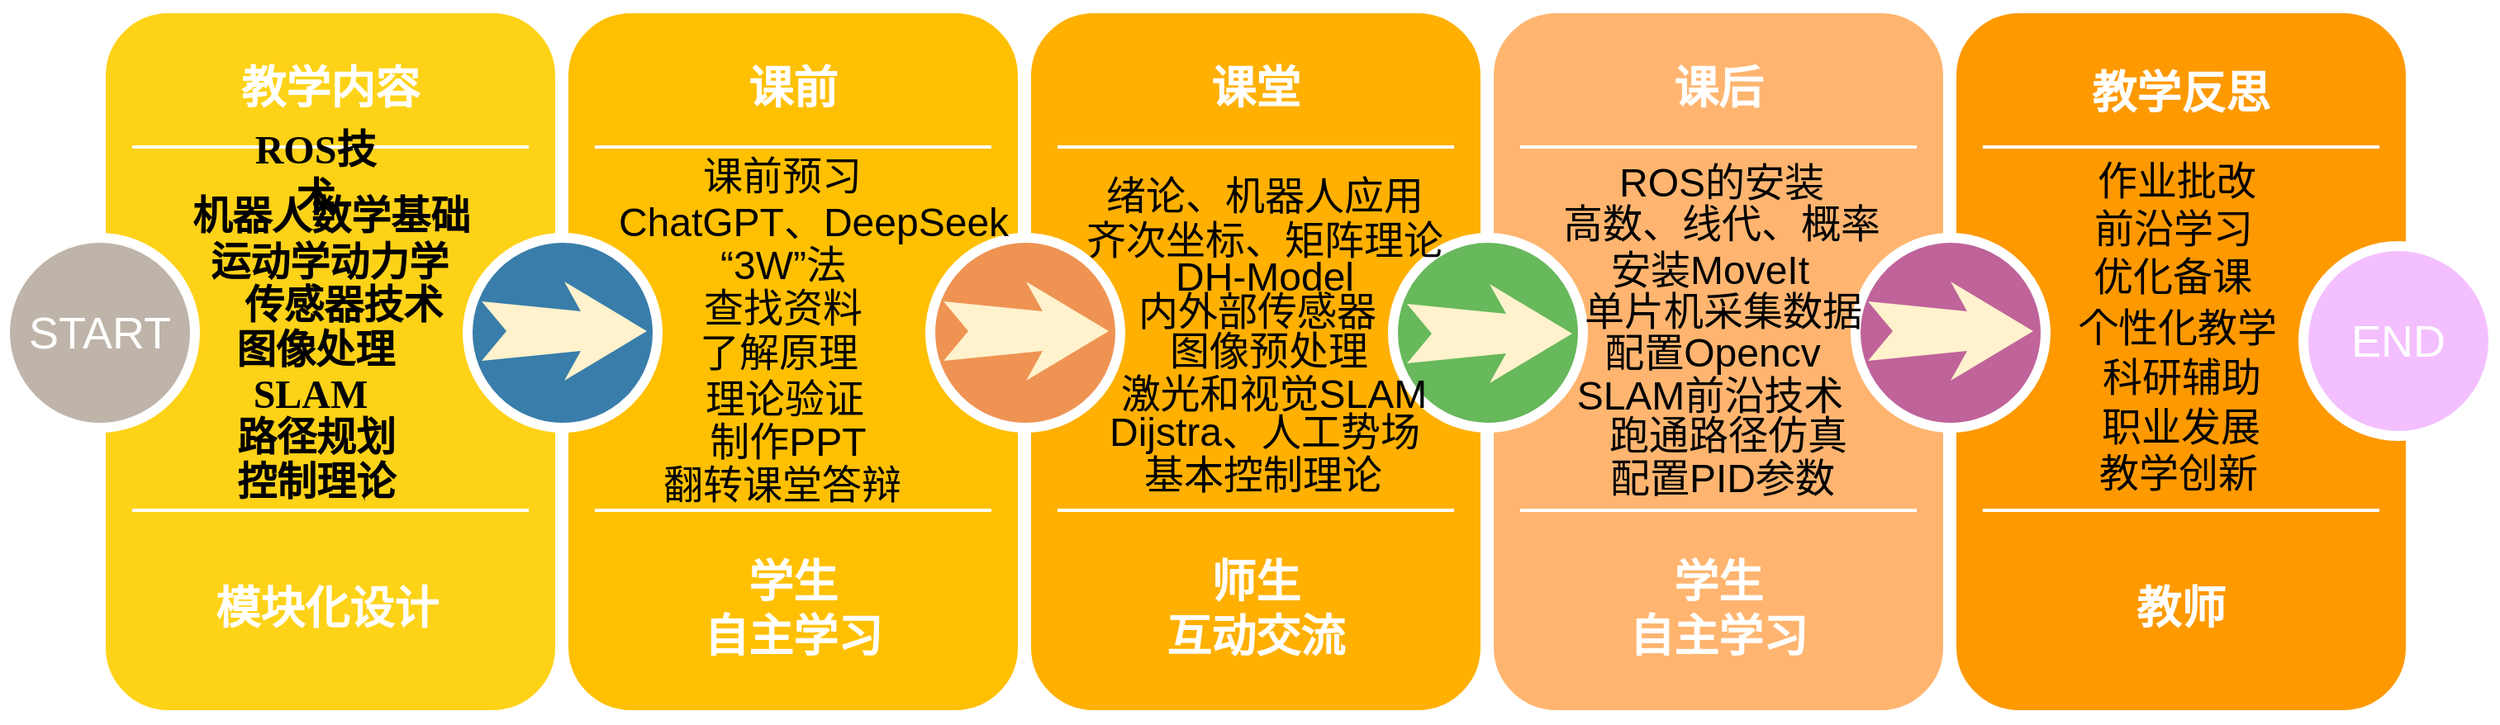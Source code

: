 <mxfile version="26.0.14">
  <diagram name="Page-1" id="12e1b939-464a-85fe-373e-61e167be1490">
    <mxGraphModel dx="1813" dy="1048" grid="1" gridSize="10" guides="1" tooltips="1" connect="1" arrows="1" fold="1" page="1" pageScale="1.5" pageWidth="1169" pageHeight="826" background="none" math="0" shadow="0">
      <root>
        <mxCell id="0" />
        <mxCell id="1" parent="0" />
        <mxCell id="tgMOHPeQEeQDc_9SaDGB-51" value="" style="whiteSpace=wrap;html=1;rounded=1;shadow=0;strokeWidth=8;fontSize=20;align=center;fillColor=light-dark(#fe9900, #7e3f03);strokeColor=#FFFFFF;" vertex="1" parent="1">
          <mxGeometry x="1436" y="405" width="280" height="430" as="geometry" />
        </mxCell>
        <mxCell id="60da8b9f42644d3a-2" value="" style="whiteSpace=wrap;html=1;rounded=1;shadow=0;strokeWidth=8;fontSize=20;align=center;fillColor=#FED217;strokeColor=#FFFFFF;" parent="1" vertex="1">
          <mxGeometry x="316" y="405" width="280" height="430" as="geometry" />
        </mxCell>
        <mxCell id="60da8b9f42644d3a-3" value="教学内容" style="text;html=1;strokeColor=none;fillColor=none;align=center;verticalAlign=middle;whiteSpace=wrap;rounded=0;shadow=0;fontSize=27;fontColor=#FFFFFF;fontStyle=1" parent="1" vertex="1">
          <mxGeometry x="316" y="425" width="280" height="60" as="geometry" />
        </mxCell>
        <mxCell id="60da8b9f42644d3a-4" value="模块化设计" style="text;html=1;strokeColor=none;fillColor=none;align=center;verticalAlign=middle;whiteSpace=wrap;rounded=0;shadow=0;fontSize=27;fontColor=#FFFFFF;fontFamily=Helvetica;fontStyle=1;" parent="1" vertex="1">
          <mxGeometry x="374" y="742.5" width="160" height="55" as="geometry" />
        </mxCell>
        <mxCell id="60da8b9f42644d3a-6" value="" style="line;strokeWidth=2;html=1;rounded=0;shadow=0;fontSize=27;align=center;fillColor=none;strokeColor=#FFFFFF;" parent="1" vertex="1">
          <mxGeometry x="336" y="485" width="240" height="10" as="geometry" />
        </mxCell>
        <mxCell id="60da8b9f42644d3a-7" value="" style="line;strokeWidth=2;html=1;rounded=0;shadow=0;fontSize=27;align=center;fillColor=none;strokeColor=#FFFFFF;" parent="1" vertex="1">
          <mxGeometry x="336" y="705" width="240" height="10" as="geometry" />
        </mxCell>
        <mxCell id="60da8b9f42644d3a-8" value="START" style="ellipse;whiteSpace=wrap;html=1;rounded=0;shadow=0;strokeWidth=6;fontSize=27;align=center;fillColor=#BFB4A9;strokeColor=#FFFFFF;fontColor=#FFFFFF;" parent="1" vertex="1">
          <mxGeometry x="259" y="545" width="115" height="115" as="geometry" />
        </mxCell>
        <mxCell id="60da8b9f42644d3a-17" value="" style="whiteSpace=wrap;html=1;rounded=1;shadow=0;strokeWidth=8;fontSize=20;align=center;fillColor=#FFC001;strokeColor=#FFFFFF;" parent="1" vertex="1">
          <mxGeometry x="596" y="405" width="280" height="430" as="geometry" />
        </mxCell>
        <mxCell id="60da8b9f42644d3a-18" value="课前" style="text;html=1;strokeColor=none;fillColor=none;align=center;verticalAlign=middle;whiteSpace=wrap;rounded=0;shadow=0;fontSize=27;fontColor=#FFFFFF;fontStyle=1;fontFamily=Helvetica;" parent="1" vertex="1">
          <mxGeometry x="596" y="425" width="280" height="60" as="geometry" />
        </mxCell>
        <mxCell id="60da8b9f42644d3a-19" value="学生&lt;div&gt;自主学习&lt;/div&gt;" style="text;html=1;strokeColor=none;fillColor=none;align=center;verticalAlign=middle;whiteSpace=wrap;rounded=0;shadow=0;fontSize=27;fontColor=#FFFFFF;fontFamily=Helvetica;fontStyle=1;" parent="1" vertex="1">
          <mxGeometry x="596" y="725" width="280" height="90" as="geometry" />
        </mxCell>
        <mxCell id="60da8b9f42644d3a-20" value="" style="line;strokeWidth=2;html=1;rounded=0;shadow=0;fontSize=27;align=center;fillColor=none;strokeColor=#FFFFFF;" parent="1" vertex="1">
          <mxGeometry x="616" y="485" width="240" height="10" as="geometry" />
        </mxCell>
        <mxCell id="60da8b9f42644d3a-21" value="" style="line;strokeWidth=2;html=1;rounded=0;shadow=0;fontSize=27;align=center;fillColor=none;strokeColor=#FFFFFF;" parent="1" vertex="1">
          <mxGeometry x="616" y="705" width="240" height="10" as="geometry" />
        </mxCell>
        <mxCell id="60da8b9f42644d3a-22" value="" style="ellipse;whiteSpace=wrap;html=1;rounded=0;shadow=0;strokeWidth=6;fontSize=14;align=center;fillColor=#397DAA;strokeColor=#FFFFFF;fontColor=#FFFFFF;" parent="1" vertex="1">
          <mxGeometry x="539" y="545" width="115" height="115" as="geometry" />
        </mxCell>
        <mxCell id="60da8b9f42644d3a-24" value="" style="whiteSpace=wrap;html=1;rounded=1;shadow=0;strokeWidth=8;fontSize=20;align=center;fillColor=#FFB001;strokeColor=#FFFFFF;" parent="1" vertex="1">
          <mxGeometry x="876" y="405" width="280" height="430" as="geometry" />
        </mxCell>
        <mxCell id="60da8b9f42644d3a-25" value="课堂" style="text;html=1;strokeColor=none;fillColor=none;align=center;verticalAlign=middle;whiteSpace=wrap;rounded=0;shadow=0;fontSize=27;fontColor=#FFFFFF;fontStyle=1;fontFamily=Helvetica;" parent="1" vertex="1">
          <mxGeometry x="876" y="425" width="280" height="60" as="geometry" />
        </mxCell>
        <mxCell id="60da8b9f42644d3a-26" value="&lt;div&gt;师生&lt;/div&gt;&lt;div&gt;互动交流&lt;/div&gt;" style="text;html=1;strokeColor=none;fillColor=none;align=center;verticalAlign=middle;whiteSpace=wrap;rounded=0;shadow=0;fontSize=27;fontColor=#FFFFFF;fontFamily=Helvetica;fontStyle=1;" parent="1" vertex="1">
          <mxGeometry x="876" y="725" width="280" height="90" as="geometry" />
        </mxCell>
        <mxCell id="60da8b9f42644d3a-27" value="" style="line;strokeWidth=2;html=1;rounded=0;shadow=0;fontSize=27;align=center;fillColor=none;strokeColor=#FFFFFF;" parent="1" vertex="1">
          <mxGeometry x="896" y="485" width="240" height="10" as="geometry" />
        </mxCell>
        <mxCell id="60da8b9f42644d3a-28" value="" style="line;strokeWidth=2;html=1;rounded=0;shadow=0;fontSize=27;align=center;fillColor=none;strokeColor=#FFFFFF;" parent="1" vertex="1">
          <mxGeometry x="896" y="705" width="240" height="10" as="geometry" />
        </mxCell>
        <mxCell id="60da8b9f42644d3a-29" value="" style="ellipse;whiteSpace=wrap;html=1;rounded=0;shadow=0;strokeWidth=6;fontSize=14;align=center;fillColor=#EF9353;strokeColor=#FFFFFF;fontColor=#FFFFFF;" parent="1" vertex="1">
          <mxGeometry x="819" y="545" width="115" height="115" as="geometry" />
        </mxCell>
        <mxCell id="60da8b9f42644d3a-30" value="" style="html=1;shadow=0;dashed=0;align=center;verticalAlign=middle;shape=mxgraph.arrows2.stylisedArrow;dy=0.6;dx=40;notch=15;feather=0.4;rounded=0;strokeWidth=1;fontSize=27;strokeColor=none;fillColor=#fff2cc;" parent="1" vertex="1">
          <mxGeometry x="547.5" y="571.5" width="100" height="60" as="geometry" />
        </mxCell>
        <mxCell id="60da8b9f42644d3a-31" value="" style="whiteSpace=wrap;html=1;rounded=1;shadow=0;strokeWidth=8;fontSize=20;align=center;fillColor=light-dark(#ffb570, #af5800);strokeColor=#FFFFFF;" parent="1" vertex="1">
          <mxGeometry x="1156" y="405" width="280" height="430" as="geometry" />
        </mxCell>
        <mxCell id="60da8b9f42644d3a-32" value="课后" style="text;html=1;strokeColor=none;fillColor=none;align=center;verticalAlign=middle;whiteSpace=wrap;rounded=0;shadow=0;fontSize=27;fontColor=#FFFFFF;fontStyle=1;fontFamily=Helvetica;" parent="1" vertex="1">
          <mxGeometry x="1156" y="425" width="280" height="60" as="geometry" />
        </mxCell>
        <mxCell id="60da8b9f42644d3a-34" value="" style="line;strokeWidth=2;html=1;rounded=0;shadow=0;fontSize=27;align=center;fillColor=none;strokeColor=#FFFFFF;" parent="1" vertex="1">
          <mxGeometry x="1176" y="485" width="240" height="10" as="geometry" />
        </mxCell>
        <mxCell id="60da8b9f42644d3a-35" value="" style="line;strokeWidth=2;html=1;rounded=0;shadow=0;fontSize=27;align=center;fillColor=none;strokeColor=#FFFFFF;" parent="1" vertex="1">
          <mxGeometry x="1176" y="705" width="240" height="10" as="geometry" />
        </mxCell>
        <mxCell id="60da8b9f42644d3a-36" value="" style="ellipse;whiteSpace=wrap;html=1;rounded=0;shadow=0;strokeWidth=6;fontSize=14;align=center;fillColor=#68B85C;strokeColor=#FFFFFF;fontColor=#FFFFFF;" parent="1" vertex="1">
          <mxGeometry x="1099" y="545" width="115" height="115" as="geometry" />
        </mxCell>
        <mxCell id="60da8b9f42644d3a-37" value="" style="html=1;shadow=0;dashed=0;align=center;verticalAlign=middle;shape=mxgraph.arrows2.stylisedArrow;dy=0.6;dx=40;notch=15;feather=0.4;rounded=0;strokeWidth=1;fontSize=27;strokeColor=none;fillColor=#fff2cc;" parent="1" vertex="1">
          <mxGeometry x="1107.5" y="573" width="100" height="60" as="geometry" />
        </mxCell>
        <mxCell id="60da8b9f42644d3a-38" value="" style="ellipse;whiteSpace=wrap;html=1;rounded=0;shadow=0;strokeWidth=6;fontSize=14;align=center;fillColor=#BF639A;strokeColor=#FFFFFF;fontColor=#FFFFFF;" parent="1" vertex="1">
          <mxGeometry x="1379" y="545" width="115" height="115" as="geometry" />
        </mxCell>
        <mxCell id="tgMOHPeQEeQDc_9SaDGB-15" value="学生&lt;div&gt;自主学习&lt;/div&gt;" style="text;html=1;strokeColor=none;fillColor=none;align=center;verticalAlign=middle;whiteSpace=wrap;rounded=0;shadow=0;fontSize=27;fontColor=#FFFFFF;fontFamily=Helvetica;fontStyle=1;" vertex="1" parent="1">
          <mxGeometry x="1156" y="725" width="280" height="90" as="geometry" />
        </mxCell>
        <mxCell id="tgMOHPeQEeQDc_9SaDGB-16" value="" style="html=1;shadow=0;dashed=0;align=center;verticalAlign=middle;shape=mxgraph.arrows2.stylisedArrow;dy=0.6;dx=40;notch=15;feather=0.4;rounded=0;strokeWidth=1;fontSize=27;strokeColor=none;fillColor=#fff2cc;" vertex="1" parent="1">
          <mxGeometry x="827" y="571.5" width="100" height="60" as="geometry" />
        </mxCell>
        <mxCell id="tgMOHPeQEeQDc_9SaDGB-37" value="" style="group" vertex="1" connectable="0" parent="1">
          <mxGeometry x="360.5" y="495.5" width="191" height="215" as="geometry" />
        </mxCell>
        <mxCell id="tgMOHPeQEeQDc_9SaDGB-3" value="&lt;span style=&quot;font-family: 宋体; text-align: justify;&quot;&gt;ROS技术&lt;/span&gt;" style="rounded=0;whiteSpace=wrap;html=1;fontSize=24;strokeColor=none;rotation=0;opacity=0;fontStyle=1" vertex="1" parent="tgMOHPeQEeQDc_9SaDGB-37">
          <mxGeometry x="37.768" width="98.198" height="20" as="geometry" />
        </mxCell>
        <mxCell id="tgMOHPeQEeQDc_9SaDGB-4" value="&lt;span style=&quot;font-family: 宋体; text-align: justify;&quot;&gt;机器人&lt;/span&gt;&lt;span style=&quot;font-family: 宋体; text-align: justify; background-color: transparent; color: light-dark(rgb(0, 0, 0), rgb(255, 255, 255));&quot;&gt;数学基础&lt;/span&gt;" style="rounded=0;whiteSpace=wrap;html=1;fontSize=24;strokeColor=none;opacity=0;fontStyle=1" vertex="1" parent="tgMOHPeQEeQDc_9SaDGB-37">
          <mxGeometry y="9" width="191" height="55" as="geometry" />
        </mxCell>
        <mxCell id="tgMOHPeQEeQDc_9SaDGB-5" value="&lt;span style=&quot;font-family: 宋体; text-align: justify;&quot;&gt;运动学&lt;/span&gt;&lt;span style=&quot;font-family: 宋体; text-align: justify; background-color: transparent; color: light-dark(rgb(0, 0, 0), rgb(255, 255, 255));&quot;&gt;动力学&lt;/span&gt;" style="rounded=0;whiteSpace=wrap;html=1;fontSize=24;strokeColor=none;opacity=0;fontStyle=1" vertex="1" parent="tgMOHPeQEeQDc_9SaDGB-37">
          <mxGeometry x="11.87" y="44" width="167.26" height="40" as="geometry" />
        </mxCell>
        <mxCell id="tgMOHPeQEeQDc_9SaDGB-6" value="&lt;span style=&quot;font-family: 宋体; text-align: justify;&quot;&gt;传感器技术&lt;/span&gt;" style="rounded=0;whiteSpace=wrap;html=1;fontSize=24;strokeColor=none;rotation=0;opacity=0;fontStyle=1" vertex="1" parent="tgMOHPeQEeQDc_9SaDGB-37">
          <mxGeometry x="33.992" y="81" width="139.743" height="19.31" as="geometry" />
        </mxCell>
        <mxCell id="tgMOHPeQEeQDc_9SaDGB-7" value="&lt;span style=&quot;font-family: 宋体; text-align: justify;&quot;&gt;图像处理&lt;/span&gt;" style="rounded=0;whiteSpace=wrap;html=1;fontSize=24;strokeColor=none;rotation=0;opacity=0;fontStyle=1" vertex="1" parent="tgMOHPeQEeQDc_9SaDGB-37">
          <mxGeometry x="32.912" y="100" width="107.91" height="35" as="geometry" />
        </mxCell>
        <mxCell id="tgMOHPeQEeQDc_9SaDGB-8" value="&lt;span style=&quot;font-family: 宋体; text-align: justify;&quot;&gt;路径规划&lt;/span&gt;" style="rounded=0;whiteSpace=wrap;html=1;fontSize=24;strokeColor=none;opacity=0;fontStyle=1" vertex="1" parent="tgMOHPeQEeQDc_9SaDGB-37">
          <mxGeometry x="32.912" y="158" width="108.989" height="25" as="geometry" />
        </mxCell>
        <mxCell id="tgMOHPeQEeQDc_9SaDGB-9" value="&lt;span style=&quot;font-family: 宋体; text-align: justify;&quot;&gt;控制理论&lt;/span&gt;" style="rounded=0;whiteSpace=wrap;html=1;fontSize=24;strokeColor=none;rotation=0;opacity=0;fontStyle=1" vertex="1" parent="tgMOHPeQEeQDc_9SaDGB-37">
          <mxGeometry x="33.992" y="180" width="106.831" height="35" as="geometry" />
        </mxCell>
        <mxCell id="tgMOHPeQEeQDc_9SaDGB-10" value="&lt;span style=&quot;font-family: 宋体; text-align: justify;&quot;&gt;SLAM&lt;/span&gt;" style="rounded=0;whiteSpace=wrap;html=1;fontSize=24;strokeColor=none;opacity=0;fontStyle=1" vertex="1" parent="tgMOHPeQEeQDc_9SaDGB-37">
          <mxGeometry x="37.768" y="134" width="91.723" height="20" as="geometry" />
        </mxCell>
        <mxCell id="tgMOHPeQEeQDc_9SaDGB-38" value="" style="group" vertex="1" connectable="0" parent="1">
          <mxGeometry x="628" y="488" width="241" height="228" as="geometry" />
        </mxCell>
        <mxCell id="tgMOHPeQEeQDc_9SaDGB-17" value="课前预习" style="text;html=1;align=center;verticalAlign=middle;whiteSpace=wrap;rounded=0;fontSize=24;rotation=0;direction=west;fontStyle=0" vertex="1" parent="tgMOHPeQEeQDc_9SaDGB-38">
          <mxGeometry x="49" width="105" height="40" as="geometry" />
        </mxCell>
        <mxCell id="tgMOHPeQEeQDc_9SaDGB-18" value="ChatGPT、DeepSeek" style="text;html=1;align=center;verticalAlign=middle;whiteSpace=wrap;rounded=0;rotation=0;fontSize=24;direction=west;" vertex="1" parent="tgMOHPeQEeQDc_9SaDGB-38">
          <mxGeometry y="10" width="241" height="75" as="geometry" />
        </mxCell>
        <mxCell id="tgMOHPeQEeQDc_9SaDGB-19" value="“3W”法" style="text;html=1;align=center;verticalAlign=middle;whiteSpace=wrap;rounded=0;rotation=0;fontSize=24;direction=west;fontStyle=0" vertex="1" parent="tgMOHPeQEeQDc_9SaDGB-38">
          <mxGeometry x="23.5" y="56" width="156" height="36" as="geometry" />
        </mxCell>
        <mxCell id="tgMOHPeQEeQDc_9SaDGB-20" value="翻转课堂答辩" style="text;html=1;align=center;verticalAlign=middle;whiteSpace=wrap;rounded=0;fontSize=24;rotation=0;direction=west;fontStyle=0" vertex="1" parent="tgMOHPeQEeQDc_9SaDGB-38">
          <mxGeometry x="22.14" y="186" width="158.72" height="42" as="geometry" />
        </mxCell>
        <mxCell id="tgMOHPeQEeQDc_9SaDGB-21" value="了解原理" style="text;html=1;align=center;verticalAlign=middle;whiteSpace=wrap;rounded=0;fontSize=24;rotation=0;direction=west;fontStyle=0" vertex="1" parent="tgMOHPeQEeQDc_9SaDGB-38">
          <mxGeometry x="46.5" y="110" width="105" height="34" as="geometry" />
        </mxCell>
        <mxCell id="tgMOHPeQEeQDc_9SaDGB-22" value="理论验证" style="text;html=1;align=center;verticalAlign=middle;whiteSpace=wrap;rounded=0;fontSize=24;rotation=0;direction=west;fontStyle=0" vertex="1" parent="tgMOHPeQEeQDc_9SaDGB-38">
          <mxGeometry x="53" y="127" width="100" height="56" as="geometry" />
        </mxCell>
        <mxCell id="tgMOHPeQEeQDc_9SaDGB-23" value="查找资料" style="text;html=1;align=center;verticalAlign=middle;whiteSpace=wrap;rounded=0;fontSize=24;rotation=0;direction=west;fontStyle=0" vertex="1" parent="tgMOHPeQEeQDc_9SaDGB-38">
          <mxGeometry x="51.5" y="85" width="100" height="30" as="geometry" />
        </mxCell>
        <mxCell id="tgMOHPeQEeQDc_9SaDGB-24" value="制作PPT" style="text;html=1;align=center;verticalAlign=middle;whiteSpace=wrap;rounded=0;fontSize=24;rotation=0;direction=west;fontStyle=0" vertex="1" parent="tgMOHPeQEeQDc_9SaDGB-38">
          <mxGeometry x="29.5" y="166" width="150" height="30" as="geometry" />
        </mxCell>
        <mxCell id="tgMOHPeQEeQDc_9SaDGB-39" value="" style="group" vertex="1" connectable="0" parent="1">
          <mxGeometry x="876" y="504.5" width="291" height="206" as="geometry" />
        </mxCell>
        <mxCell id="tgMOHPeQEeQDc_9SaDGB-28" value="绪论、机器人应用" style="text;html=1;align=center;verticalAlign=middle;whiteSpace=wrap;rounded=0;fontSize=24;rotation=0;" vertex="1" parent="tgMOHPeQEeQDc_9SaDGB-39">
          <mxGeometry x="44.25" width="202.5" height="30" as="geometry" />
        </mxCell>
        <mxCell id="tgMOHPeQEeQDc_9SaDGB-29" value="齐次坐标、矩阵理论" style="text;html=1;align=center;verticalAlign=middle;whiteSpace=wrap;rounded=0;fontSize=24;rotation=0;" vertex="1" parent="tgMOHPeQEeQDc_9SaDGB-39">
          <mxGeometry x="31.25" y="27.5" width="228.5" height="30" as="geometry" />
        </mxCell>
        <mxCell id="tgMOHPeQEeQDc_9SaDGB-30" value="DH-Model" style="text;html=1;align=center;verticalAlign=middle;whiteSpace=wrap;rounded=0;fontSize=24;rotation=0;" vertex="1" parent="tgMOHPeQEeQDc_9SaDGB-39">
          <mxGeometry x="11" y="49" width="269" height="30" as="geometry" />
        </mxCell>
        <mxCell id="tgMOHPeQEeQDc_9SaDGB-31" value="内外部传感器" style="text;html=1;align=center;verticalAlign=middle;whiteSpace=wrap;rounded=0;fontSize=24;rotation=0;" vertex="1" parent="tgMOHPeQEeQDc_9SaDGB-39">
          <mxGeometry x="44.25" y="63.15" width="194" height="45" as="geometry" />
        </mxCell>
        <mxCell id="tgMOHPeQEeQDc_9SaDGB-32" value="图像预处理" style="text;html=1;align=center;verticalAlign=middle;whiteSpace=wrap;rounded=0;fontSize=24;rotation=0;" vertex="1" parent="tgMOHPeQEeQDc_9SaDGB-39">
          <mxGeometry x="44.25" y="87" width="208" height="45" as="geometry" />
        </mxCell>
        <mxCell id="tgMOHPeQEeQDc_9SaDGB-33" value="激光和视觉SLAM" style="text;html=1;align=center;verticalAlign=middle;whiteSpace=wrap;rounded=0;fontSize=24;rotation=0;" vertex="1" parent="tgMOHPeQEeQDc_9SaDGB-39">
          <mxGeometry x="28.75" y="119" width="244" height="32" as="geometry" />
        </mxCell>
        <mxCell id="tgMOHPeQEeQDc_9SaDGB-34" value="Dijstra、人工势场" style="text;html=1;align=center;verticalAlign=middle;whiteSpace=wrap;rounded=0;fontSize=24;rotation=0;" vertex="1" parent="tgMOHPeQEeQDc_9SaDGB-39">
          <mxGeometry x="31.25" y="150" width="229" height="16" as="geometry" />
        </mxCell>
        <mxCell id="tgMOHPeQEeQDc_9SaDGB-35" value="基本控制理论" style="text;html=1;align=center;verticalAlign=middle;whiteSpace=wrap;rounded=0;fontSize=24;rotation=0;" vertex="1" parent="tgMOHPeQEeQDc_9SaDGB-39">
          <mxGeometry x="-1" y="162" width="291" height="45" as="geometry" />
        </mxCell>
        <mxCell id="tgMOHPeQEeQDc_9SaDGB-49" value="" style="group" vertex="1" connectable="0" parent="1">
          <mxGeometry x="1190" y="492" width="205" height="221" as="geometry" />
        </mxCell>
        <mxCell id="tgMOHPeQEeQDc_9SaDGB-41" value="&lt;div&gt;ROS的安装&lt;/div&gt;" style="text;html=1;align=center;verticalAlign=middle;whiteSpace=wrap;rounded=0;fontSize=24;rotation=0;" vertex="1" parent="tgMOHPeQEeQDc_9SaDGB-49">
          <mxGeometry x="34.37" width="147.5" height="40" as="geometry" />
        </mxCell>
        <mxCell id="tgMOHPeQEeQDc_9SaDGB-42" value="高数、线代、&lt;span style=&quot;background-color: transparent; color: light-dark(rgb(0, 0, 0), rgb(255, 255, 255));&quot;&gt;概率&lt;/span&gt;" style="text;html=1;align=center;verticalAlign=middle;whiteSpace=wrap;rounded=0;fontSize=24;rotation=0;" vertex="1" parent="tgMOHPeQEeQDc_9SaDGB-49">
          <mxGeometry x="11.25" y="30" width="193.75" height="30" as="geometry" />
        </mxCell>
        <mxCell id="tgMOHPeQEeQDc_9SaDGB-43" value="安装MoveIt" style="text;html=1;align=center;verticalAlign=middle;whiteSpace=wrap;rounded=0;fontSize=24;rotation=0;" vertex="1" parent="tgMOHPeQEeQDc_9SaDGB-49">
          <mxGeometry x="11.25" y="50" width="180" height="45" as="geometry" />
        </mxCell>
        <mxCell id="tgMOHPeQEeQDc_9SaDGB-44" value="单片机&lt;span style=&quot;background-color: transparent; color: light-dark(rgb(0, 0, 0), rgb(255, 255, 255));&quot;&gt;采集数据&lt;/span&gt;" style="text;html=1;align=center;verticalAlign=middle;whiteSpace=wrap;rounded=0;fontSize=24;rotation=0;" vertex="1" parent="tgMOHPeQEeQDc_9SaDGB-49">
          <mxGeometry x="23.87" y="75" width="170" height="45" as="geometry" />
        </mxCell>
        <mxCell id="tgMOHPeQEeQDc_9SaDGB-45" value="配置&lt;span style=&quot;background-color: transparent; color: light-dark(rgb(0, 0, 0), rgb(255, 255, 255));&quot;&gt;Opencv&lt;/span&gt;" style="text;html=1;align=center;verticalAlign=middle;whiteSpace=wrap;rounded=0;fontSize=24;rotation=0;" vertex="1" parent="tgMOHPeQEeQDc_9SaDGB-49">
          <mxGeometry y="100" width="205" height="45" as="geometry" />
        </mxCell>
        <mxCell id="tgMOHPeQEeQDc_9SaDGB-46" value="SLAM前沿技术" style="text;html=1;align=center;verticalAlign=middle;whiteSpace=wrap;rounded=0;fontSize=24;rotation=0;" vertex="1" parent="tgMOHPeQEeQDc_9SaDGB-49">
          <mxGeometry x="16.25" y="126" width="170" height="45" as="geometry" />
        </mxCell>
        <mxCell id="tgMOHPeQEeQDc_9SaDGB-47" value="跑通&lt;span style=&quot;background-color: transparent; color: light-dark(rgb(0, 0, 0), rgb(255, 255, 255));&quot;&gt;路径仿真&lt;/span&gt;" style="text;html=1;align=center;verticalAlign=middle;whiteSpace=wrap;rounded=0;fontSize=24;rotation=0;" vertex="1" parent="tgMOHPeQEeQDc_9SaDGB-49">
          <mxGeometry x="29.87" y="150" width="164" height="45" as="geometry" />
        </mxCell>
        <mxCell id="tgMOHPeQEeQDc_9SaDGB-48" value="配置PID参数" style="text;html=1;align=center;verticalAlign=middle;whiteSpace=wrap;rounded=0;fontSize=24;rotation=0;" vertex="1" parent="tgMOHPeQEeQDc_9SaDGB-49">
          <mxGeometry x="34.37" y="176" width="149" height="45" as="geometry" />
        </mxCell>
        <mxCell id="tgMOHPeQEeQDc_9SaDGB-50" value="" style="html=1;shadow=0;dashed=0;align=center;verticalAlign=middle;shape=mxgraph.arrows2.stylisedArrow;dy=0.6;dx=40;notch=15;feather=0.4;rounded=0;strokeWidth=1;fontSize=27;strokeColor=none;fillColor=#fff2cc;" vertex="1" parent="1">
          <mxGeometry x="1386.5" y="571.5" width="100" height="60" as="geometry" />
        </mxCell>
        <mxCell id="tgMOHPeQEeQDc_9SaDGB-53" value="" style="line;strokeWidth=2;html=1;rounded=0;shadow=0;fontSize=27;align=center;fillColor=none;strokeColor=#FFFFFF;" vertex="1" parent="1">
          <mxGeometry x="1456" y="485" width="240" height="10" as="geometry" />
        </mxCell>
        <mxCell id="tgMOHPeQEeQDc_9SaDGB-54" value="" style="line;strokeWidth=2;html=1;rounded=0;shadow=0;fontSize=27;align=center;fillColor=none;strokeColor=#FFFFFF;" vertex="1" parent="1">
          <mxGeometry x="1456" y="705" width="240" height="10" as="geometry" />
        </mxCell>
        <mxCell id="tgMOHPeQEeQDc_9SaDGB-55" value="END" style="ellipse;whiteSpace=wrap;html=1;rounded=0;shadow=0;strokeWidth=6;fontSize=27;align=center;fillColor=#F4BFFF;strokeColor=#FFFFFF;fontColor=#FFFFFF;verticalAlign=middle;fontFamily=Helvetica;" vertex="1" parent="1">
          <mxGeometry x="1650" y="550" width="115" height="115" as="geometry" />
        </mxCell>
        <mxCell id="tgMOHPeQEeQDc_9SaDGB-56" value="教师" style="text;html=1;strokeColor=none;fillColor=none;align=center;verticalAlign=middle;whiteSpace=wrap;rounded=0;shadow=0;fontSize=27;fontColor=#FFFFFF;fontFamily=Helvetica;fontStyle=1;" vertex="1" parent="1">
          <mxGeometry x="1436" y="725" width="280" height="90" as="geometry" />
        </mxCell>
        <mxCell id="tgMOHPeQEeQDc_9SaDGB-68" value="教学反思" style="text;html=1;strokeColor=none;fillColor=none;align=center;verticalAlign=middle;whiteSpace=wrap;rounded=0;shadow=0;fontSize=27;fontColor=#FFFFFF;fontStyle=1;fontFamily=Helvetica;" vertex="1" parent="1">
          <mxGeometry x="1436" y="428" width="280" height="60" as="geometry" />
        </mxCell>
        <mxCell id="tgMOHPeQEeQDc_9SaDGB-78" value="" style="group" vertex="1" connectable="0" parent="1">
          <mxGeometry x="1510" y="495.5" width="127.5" height="237" as="geometry" />
        </mxCell>
        <mxCell id="tgMOHPeQEeQDc_9SaDGB-70" value="作业批改" style="text;html=1;align=center;verticalAlign=middle;whiteSpace=wrap;rounded=0;rotation=0;fontSize=24;" vertex="1" parent="tgMOHPeQEeQDc_9SaDGB-78">
          <mxGeometry x="11.5" width="102.5" height="30" as="geometry" />
        </mxCell>
        <mxCell id="tgMOHPeQEeQDc_9SaDGB-71" value="前沿学习" style="text;html=1;align=center;verticalAlign=middle;whiteSpace=wrap;rounded=0;rotation=0;fontSize=24;" vertex="1" parent="tgMOHPeQEeQDc_9SaDGB-78">
          <mxGeometry x="4.5" y="29.5" width="112.5" height="30" as="geometry" />
        </mxCell>
        <mxCell id="tgMOHPeQEeQDc_9SaDGB-72" value="优化备课" style="text;html=1;align=center;verticalAlign=middle;whiteSpace=wrap;rounded=0;rotation=0;direction=north;fontSize=24;" vertex="1" parent="tgMOHPeQEeQDc_9SaDGB-78">
          <mxGeometry x="8.75" y="46" width="104" height="55" as="geometry" />
        </mxCell>
        <mxCell id="tgMOHPeQEeQDc_9SaDGB-73" value="个性化教学" style="text;html=1;align=center;verticalAlign=middle;whiteSpace=wrap;rounded=0;rotation=0;fontSize=24;" vertex="1" parent="tgMOHPeQEeQDc_9SaDGB-78">
          <mxGeometry y="89" width="127.5" height="30" as="geometry" />
        </mxCell>
        <mxCell id="tgMOHPeQEeQDc_9SaDGB-74" value="科研辅助" style="text;html=1;align=center;verticalAlign=middle;whiteSpace=wrap;rounded=0;rotation=0;fontSize=24;" vertex="1" parent="tgMOHPeQEeQDc_9SaDGB-78">
          <mxGeometry x="16" y="119" width="101" height="30" as="geometry" />
        </mxCell>
        <mxCell id="tgMOHPeQEeQDc_9SaDGB-75" value="职业发展" style="text;html=1;align=center;verticalAlign=middle;whiteSpace=wrap;rounded=0;rotation=0;fontSize=24;" vertex="1" parent="tgMOHPeQEeQDc_9SaDGB-78">
          <mxGeometry x="11.5" y="149" width="107.5" height="30" as="geometry" />
        </mxCell>
        <mxCell id="tgMOHPeQEeQDc_9SaDGB-76" value="教学创新" style="text;html=1;align=center;verticalAlign=middle;whiteSpace=wrap;rounded=0;rotation=0;fontSize=24;" vertex="1" parent="tgMOHPeQEeQDc_9SaDGB-78">
          <mxGeometry x="12.25" y="177" width="105" height="30" as="geometry" />
        </mxCell>
      </root>
    </mxGraphModel>
  </diagram>
</mxfile>
